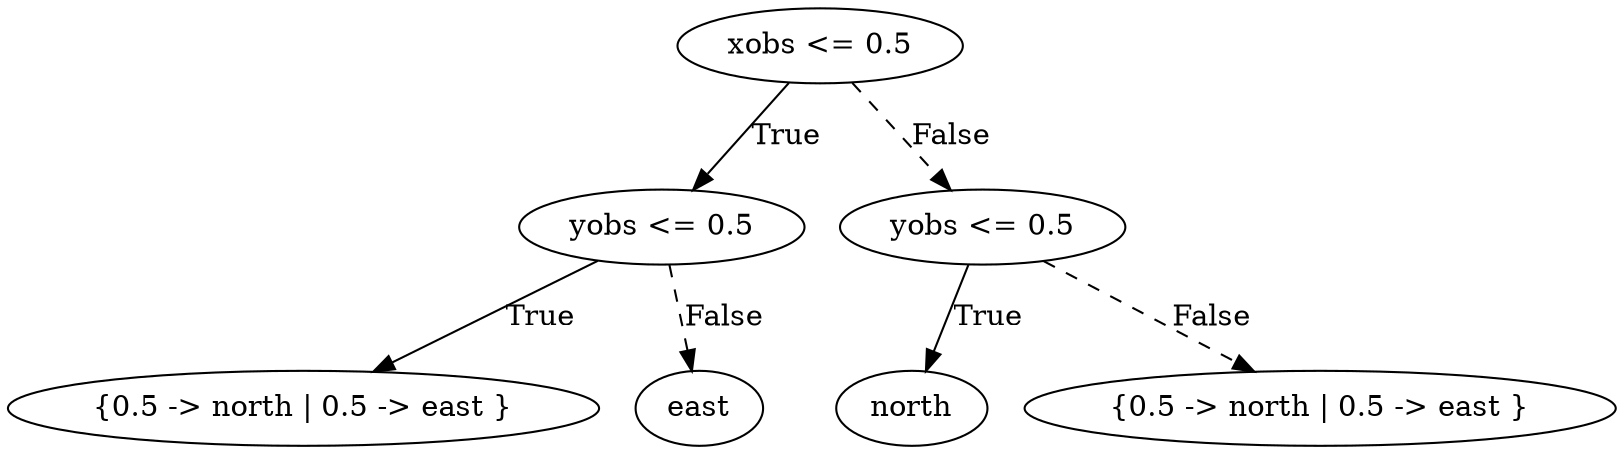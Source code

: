 digraph {
0 [label="xobs <= 0.5"];
1 [label="yobs <= 0.5"];
2 [label="{0.5 -> north | 0.5 -> east }"];
1 -> 2 [label="True"];
3 [label="east"];
1 -> 3 [style="dashed", label="False"];
0 -> 1 [label="True"];
4 [label="yobs <= 0.5"];
5 [label="north"];
4 -> 5 [label="True"];
6 [label="{0.5 -> north | 0.5 -> east }"];
4 -> 6 [style="dashed", label="False"];
0 -> 4 [style="dashed", label="False"];

}